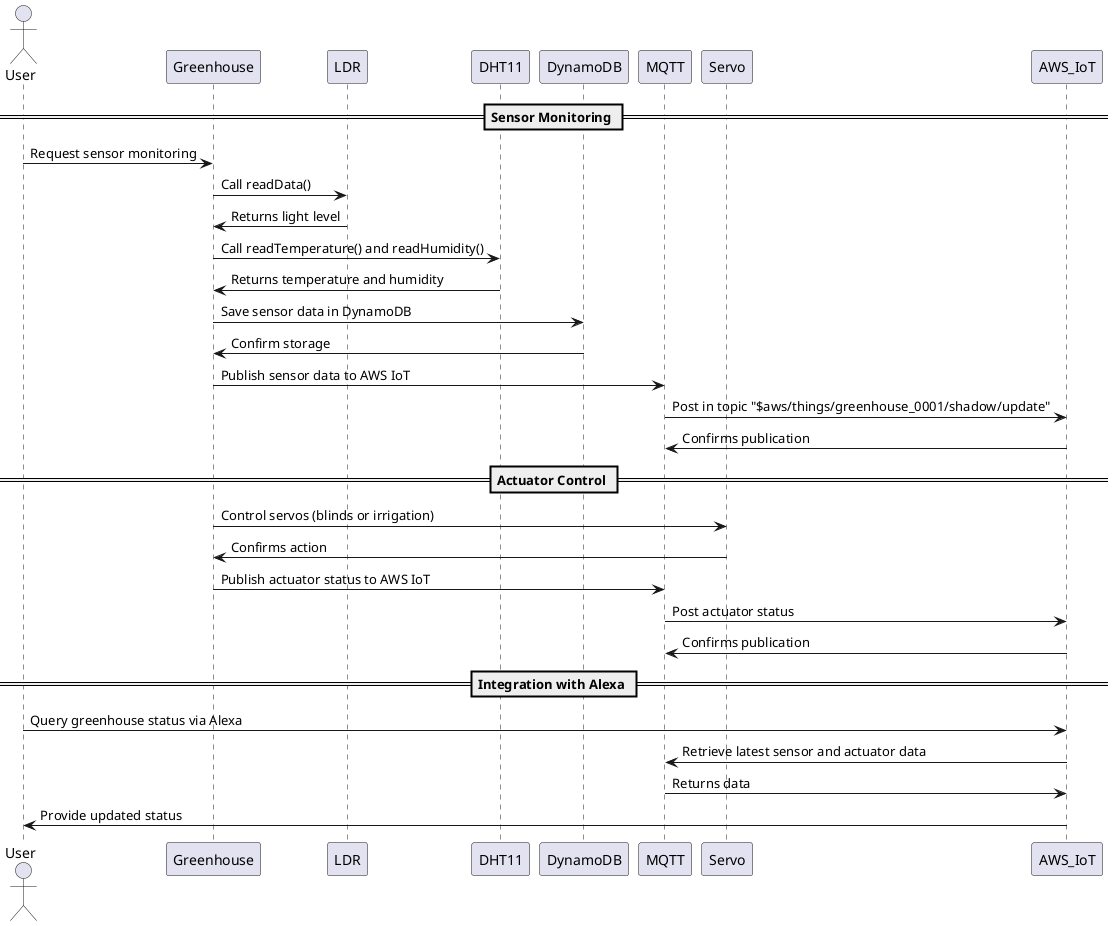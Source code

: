 @startuml
actor User
participant Greenhouse
participant LDR
participant DHT11
participant DynamoDB
participant MQTT
participant Servo
participant AWS_IoT

== Sensor Monitoring ==
User -> Greenhouse : Request sensor monitoring
Greenhouse -> LDR : Call readData()
LDR -> Greenhouse : Returns light level
Greenhouse -> DHT11 : Call readTemperature() and readHumidity()
DHT11 -> Greenhouse : Returns temperature and humidity
Greenhouse -> DynamoDB : Save sensor data in DynamoDB
DynamoDB -> Greenhouse : Confirm storage
Greenhouse -> MQTT : Publish sensor data to AWS IoT
MQTT -> AWS_IoT : Post in topic "$aws/things/greenhouse_0001/shadow/update"
AWS_IoT -> MQTT : Confirms publication

== Actuator Control ==
Greenhouse -> Servo : Control servos (blinds or irrigation)
Servo -> Greenhouse : Confirms action
Greenhouse -> MQTT : Publish actuator status to AWS IoT
MQTT -> AWS_IoT : Post actuator status
AWS_IoT -> MQTT : Confirms publication

== Integration with Alexa ==
User -> AWS_IoT : Query greenhouse status via Alexa
AWS_IoT -> MQTT : Retrieve latest sensor and actuator data
MQTT -> AWS_IoT : Returns data
AWS_IoT -> User : Provide updated status
@enduml